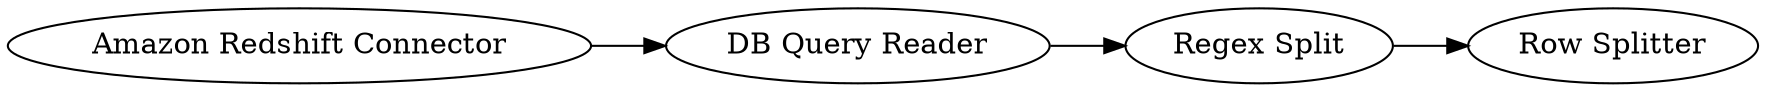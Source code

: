 digraph {
	5 [label="Amazon Redshift Connector"]
	6 [label="DB Query Reader"]
	7 [label="Regex Split"]
	8 [label="Row Splitter"]
	5 -> 6
	6 -> 7
	7 -> 8
	rankdir=LR
}
